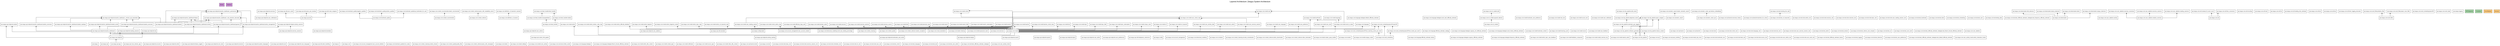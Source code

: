 digraph "packages_zeeguu_api_dot" {
  label="Layered Architecture: Zeeguu System Architecture";
  fontname="Arial";
  fontsize=20;
  labelloc="t";
  rankdir=TB;
  compound=true;
  splines=ortho;
  node [shape=box, style=filled, fontname="Arial", fontsize=12];
  edge [penwidth=1.0, fontname="Arial", fontsize=10];

rankdir=BT
charset="utf-8"
"api.zeeguu" [color="black", label=<api.zeeguu>, shape="box", style="solid"];
"api.zeeguu.api" [color="black", label=<api.zeeguu.api>, shape="box", style="solid"];
"api.zeeguu.api.app" [color="black", label=<api.zeeguu.api.app>, shape="box", style="solid"];
"api.zeeguu.api.cross_domain_app" [color="black", label=<api.zeeguu.api.cross_domain_app>, shape="box", style="solid"];
"api.zeeguu.api.custom_fmd_graphs" [color="black", label=<api.zeeguu.api.custom_fmd_graphs>, shape="box", style="solid"];
"api.zeeguu.api.endpoints" [color="black", label=<api.zeeguu.api.endpoints>, shape="box", style="solid"];
"api.zeeguu.api.endpoints.accounts" [color="black", label=<api.zeeguu.api.endpoints.accounts>, shape="box", style="solid"];
"api.zeeguu.api.endpoints.activity_tracking" [color="black", label=<api.zeeguu.api.endpoints.activity_tracking>, shape="box", style="solid"];
"api.zeeguu.api.endpoints.article" [color="black", label=<api.zeeguu.api.endpoints.article>, shape="box", style="solid"];
"api.zeeguu.api.endpoints.bookmarks_and_words" [color="black", label=<api.zeeguu.api.endpoints.bookmarks_and_words>, shape="box", style="solid"];
"api.zeeguu.api.endpoints.exercise_sessions" [color="black", label=<api.zeeguu.api.endpoints.exercise_sessions>, shape="box", style="solid"];
"api.zeeguu.api.endpoints.exercises" [color="black", label=<api.zeeguu.api.endpoints.exercises>, shape="box", style="solid"];
"api.zeeguu.api.endpoints.feature_toggles" [color="black", label=<api.zeeguu.api.endpoints.feature_toggles>, shape="box", style="solid"];
"api.zeeguu.api.endpoints.helpers" [color="black", label=<api.zeeguu.api.endpoints.helpers>, shape="box", style="solid"];
"api.zeeguu.api.endpoints.helpers.activity_sessions" [color="black", label=<api.zeeguu.api.endpoints.helpers.activity_sessions>, shape="box", style="solid"];
"api.zeeguu.api.endpoints.nlp" [color="black", label=<api.zeeguu.api.endpoints.nlp>, shape="box", style="solid"];
"api.zeeguu.api.endpoints.own_texts" [color="black", label=<api.zeeguu.api.endpoints.own_texts>, shape="box", style="solid"];
"api.zeeguu.api.endpoints.reading_sessions" [color="black", label=<api.zeeguu.api.endpoints.reading_sessions>, shape="box", style="solid"];
"api.zeeguu.api.endpoints.search" [color="black", label=<api.zeeguu.api.endpoints.search>, shape="box", style="solid"];
"api.zeeguu.api.endpoints.sessions" [color="black", label=<api.zeeguu.api.endpoints.sessions>, shape="box", style="solid"];
"api.zeeguu.api.endpoints.speech" [color="black", label=<api.zeeguu.api.endpoints.speech>, shape="box", style="solid"];
"api.zeeguu.api.endpoints.student" [color="black", label=<api.zeeguu.api.endpoints.student>, shape="box", style="solid"];
"api.zeeguu.api.endpoints.system_languages" [color="black", label=<api.zeeguu.api.endpoints.system_languages>, shape="box", style="solid"];
"api.zeeguu.api.endpoints.teacher_dashboard" [color="black", label=<api.zeeguu.api.endpoints.teacher_dashboard>, shape="box", style="solid"];
"api.zeeguu.api.endpoints.teacher_dashboard._common_api_parameters" [color="black", label=<api.zeeguu.api.endpoints.teacher_dashboard._common_api_parameters>, shape="box", style="solid"];
"api.zeeguu.api.endpoints.teacher_dashboard._only_teachers_decorator" [color="black", label=<api.zeeguu.api.endpoints.teacher_dashboard._only_teachers_decorator>, shape="box", style="solid"];
"api.zeeguu.api.endpoints.teacher_dashboard._permissions" [color="black", label=<api.zeeguu.api.endpoints.teacher_dashboard._permissions>, shape="box", style="solid"];
"api.zeeguu.api.endpoints.teacher_dashboard.article_management" [color="black", label=<api.zeeguu.api.endpoints.teacher_dashboard.article_management>, shape="box", style="solid"];
"api.zeeguu.api.endpoints.teacher_dashboard.cohorts" [color="black", label=<api.zeeguu.api.endpoints.teacher_dashboard.cohorts>, shape="box", style="solid"];
"api.zeeguu.api.endpoints.teacher_dashboard.general" [color="black", label=<api.zeeguu.api.endpoints.teacher_dashboard.general>, shape="box", style="solid"];
"api.zeeguu.api.endpoints.teacher_dashboard.helpers" [color="black", label=<api.zeeguu.api.endpoints.teacher_dashboard.helpers>, shape="box", style="solid"];
"api.zeeguu.api.endpoints.teacher_dashboard.student" [color="black", label=<api.zeeguu.api.endpoints.teacher_dashboard.student>, shape="box", style="solid"];
"api.zeeguu.api.endpoints.teacher_dashboard.student_exercises" [color="black", label=<api.zeeguu.api.endpoints.teacher_dashboard.student_exercises>, shape="box", style="solid"];
"api.zeeguu.api.endpoints.teacher_dashboard.student_overviews" [color="black", label=<api.zeeguu.api.endpoints.teacher_dashboard.student_overviews>, shape="box", style="solid"];
"api.zeeguu.api.endpoints.teacher_dashboard.student_readings" [color="black", label=<api.zeeguu.api.endpoints.teacher_dashboard.student_readings>, shape="box", style="solid"];
"api.zeeguu.api.endpoints.teacher_dashboard.student_words" [color="black", label=<api.zeeguu.api.endpoints.teacher_dashboard.student_words>, shape="box", style="solid"];
"api.zeeguu.api.endpoints.topics" [color="black", label=<api.zeeguu.api.endpoints.topics>, shape="box", style="solid"];
"api.zeeguu.api.endpoints.translation" [color="black", label=<api.zeeguu.api.endpoints.translation>, shape="box", style="solid"];
"api.zeeguu.api.endpoints.user" [color="black", label=<api.zeeguu.api.endpoints.user>, shape="box", style="solid"];
"api.zeeguu.api.endpoints.user_article" [color="black", label=<api.zeeguu.api.endpoints.user_article>, shape="box", style="solid"];
"api.zeeguu.api.endpoints.user_articles" [color="black", label=<api.zeeguu.api.endpoints.user_articles>, shape="box", style="solid"];
"api.zeeguu.api.endpoints.user_languages" [color="black", label=<api.zeeguu.api.endpoints.user_languages>, shape="box", style="solid"];
"api.zeeguu.api.endpoints.user_notifications" [color="black", label=<api.zeeguu.api.endpoints.user_notifications>, shape="box", style="solid"];
"api.zeeguu.api.endpoints.user_preferences" [color="black", label=<api.zeeguu.api.endpoints.user_preferences>, shape="box", style="solid"];
"api.zeeguu.api.endpoints.user_statistics" [color="black", label=<api.zeeguu.api.endpoints.user_statistics>, shape="box", style="solid"];
"api.zeeguu.api.utils" [color="black", label=<api.zeeguu.api.utils>, shape="box", style="solid"];
"api.zeeguu.api.utils.abort_handling" [color="black", label=<api.zeeguu.api.utils.abort_handling>, shape="box", style="solid"];
"api.zeeguu.api.utils.feedparser_extensions" [color="black", label=<api.zeeguu.api.utils.feedparser_extensions>, shape="box", style="solid"];
"api.zeeguu.api.utils.json_result" [color="black", label=<api.zeeguu.api.utils.json_result>, shape="box", style="solid"];
"api.zeeguu.api.utils.parse_json_boolean" [color="black", label=<api.zeeguu.api.utils.parse_json_boolean>, shape="box", style="solid"];
"api.zeeguu.api.utils.route_wrappers" [color="black", label=<api.zeeguu.api.utils.route_wrappers>, shape="box", style="solid"];
"api.zeeguu.api.utils.translator" [color="black", label=<api.zeeguu.api.utils.translator>, shape="box", style="solid"];
"api.zeeguu.cl" [color="black", label=<api.zeeguu.cl>, shape="box", style="solid"];
"api.zeeguu.config" [color="black", label=<api.zeeguu.config>, shape="box", style="solid"];
"api.zeeguu.config.loader" [color="black", label=<api.zeeguu.config.loader>, shape="box", style="solid"];
"api.zeeguu.core" [color="black", label=<api.zeeguu.core>, shape="box", style="solid"];
"api.zeeguu.core.account_management" [color="black", label=<api.zeeguu.core.account_management>, shape="box", style="solid"];
"api.zeeguu.core.account_management.user_account_creation" [color="black", label=<api.zeeguu.core.account_management.user_account_creation>, shape="box", style="solid"];
"api.zeeguu.core.account_management.user_account_deletion" [color="black", label=<api.zeeguu.core.account_management.user_account_deletion>, shape="box", style="solid"];
"api.zeeguu.core.behavioral_modeling" [color="black", label=<api.zeeguu.core.behavioral_modeling>, shape="box", style="solid"];
"api.zeeguu.core.behavioral_modeling.scroll_last_reading_percentage" [color="black", label=<api.zeeguu.core.behavioral_modeling.scroll_last_reading_percentage>, shape="box", style="solid"];
"api.zeeguu.core.bookmark_quality" [color="black", label=<api.zeeguu.core.bookmark_quality>, shape="box", style="solid"];
"api.zeeguu.core.bookmark_quality.fit_for_study" [color="black", label=<api.zeeguu.core.bookmark_quality.fit_for_study>, shape="box", style="solid"];
"api.zeeguu.core.bookmark_quality.negative_qualities" [color="black", label=<api.zeeguu.core.bookmark_quality.negative_qualities>, shape="box", style="solid"];
"api.zeeguu.core.bookmark_quality.positive_qualities" [color="black", label=<api.zeeguu.core.bookmark_quality.positive_qualities>, shape="box", style="solid"];
"api.zeeguu.core.bookmark_quality.top_bookmarks_for_user" [color="black", label=<api.zeeguu.core.bookmark_quality.top_bookmarks_for_user>, shape="box", style="solid"];
"api.zeeguu.core.constants" [color="black", label=<api.zeeguu.core.constants>, shape="box", style="solid"];
"api.zeeguu.core.content_cleaning" [color="black", label=<api.zeeguu.core.content_cleaning>, shape="box", style="solid"];
"api.zeeguu.core.content_cleaning.content_cleaner" [color="black", label=<api.zeeguu.core.content_cleaning.content_cleaner>, shape="box", style="solid"];
"api.zeeguu.core.content_cleaning.unicode_normalization" [color="black", label=<api.zeeguu.core.content_cleaning.unicode_normalization>, shape="box", style="solid"];
"api.zeeguu.core.content_quality" [color="black", label=<api.zeeguu.core.content_quality>, shape="box", style="solid"];
"api.zeeguu.core.content_quality.quality_filter" [color="black", label=<api.zeeguu.core.content_quality.quality_filter>, shape="box", style="solid"];
"api.zeeguu.core.content_recommender" [color="black", label=<api.zeeguu.core.content_recommender>, shape="box", style="solid"];
"api.zeeguu.core.content_recommender.elastic_recommender" [color="black", label=<api.zeeguu.core.content_recommender.elastic_recommender>, shape="box", style="solid"];
"api.zeeguu.core.content_retriever" [color="black", label=<api.zeeguu.core.content_retriever>, shape="box", style="solid"];
"api.zeeguu.core.content_retriever.article_downloader" [color="black", label=<api.zeeguu.core.content_retriever.article_downloader>, shape="box", style="solid"];
"api.zeeguu.core.content_retriever.crawler_exceptions" [color="black", label=<api.zeeguu.core.content_retriever.crawler_exceptions>, shape="box", style="solid"];
"api.zeeguu.core.content_retriever.parse_with_newspaper" [color="black", label=<api.zeeguu.core.content_retriever.parse_with_newspaper>, shape="box", style="solid"];
"api.zeeguu.core.content_retriever.parse_with_readability_server" [color="black", label=<api.zeeguu.core.content_retriever.parse_with_readability_server>, shape="box", style="solid"];
"api.zeeguu.core.content_retriever.video_dowloader" [color="black", label=<api.zeeguu.core.content_retriever.video_dowloader>, shape="box", style="solid"];
"api.zeeguu.core.crowd_translations" [color="black", label=<api.zeeguu.core.crowd_translations>, shape="box", style="solid"];
"api.zeeguu.core.definition_of_learned" [color="black", label=<api.zeeguu.core.definition_of_learned>, shape="box", style="solid"];
"api.zeeguu.core.definition_of_learned.is_learned" [color="black", label=<api.zeeguu.core.definition_of_learned.is_learned>, shape="box", style="solid"];
"api.zeeguu.core.elastic" [color="black", label=<api.zeeguu.core.elastic>, shape="box", style="solid"];
"api.zeeguu.core.elastic.elastic_query_builder" [color="black", label=<api.zeeguu.core.elastic.elastic_query_builder>, shape="box", style="solid"];
"api.zeeguu.core.elastic.indexing" [color="black", label=<api.zeeguu.core.elastic.indexing>, shape="box", style="solid"];
"api.zeeguu.core.elastic.settings" [color="black", label=<api.zeeguu.core.elastic.settings>, shape="box", style="solid"];
"api.zeeguu.core.emailer" [color="black", label=<api.zeeguu.core.emailer>, shape="box", style="solid"];
"api.zeeguu.core.emailer.password_reset" [color="black", label=<api.zeeguu.core.emailer.password_reset>, shape="box", style="solid"];
"api.zeeguu.core.emailer.user_activity" [color="black", label=<api.zeeguu.core.emailer.user_activity>, shape="box", style="solid"];
"api.zeeguu.core.emailer.zeeguu_mailer" [color="black", label=<api.zeeguu.core.emailer.zeeguu_mailer>, shape="box", style="solid"];
"api.zeeguu.core.exercises" [color="black", label=<api.zeeguu.core.exercises>, shape="box", style="solid"];
"api.zeeguu.core.exercises.similar_words" [color="black", label=<api.zeeguu.core.exercises.similar_words>, shape="box", style="solid"];
"api.zeeguu.core.feed_handler" [color="black", label=<api.zeeguu.core.feed_handler>, shape="box", style="solid"];
"api.zeeguu.core.feed_handler.feed_handler" [color="black", label=<api.zeeguu.core.feed_handler.feed_handler>, shape="box", style="solid"];
"api.zeeguu.core.feed_handler.newspaperfeed" [color="black", label=<api.zeeguu.core.feed_handler.newspaperfeed>, shape="box", style="solid"];
"api.zeeguu.core.feed_handler.rssfeed" [color="black", label=<api.zeeguu.core.feed_handler.rssfeed>, shape="box", style="solid"];
"api.zeeguu.core.language" [color="black", label=<api.zeeguu.core.language>, shape="box", style="solid"];
"api.zeeguu.core.language.difficulty_estimator_factory" [color="black", label=<api.zeeguu.core.language.difficulty_estimator_factory>, shape="box", style="solid"];
"api.zeeguu.core.language.difficulty_estimator_strategy" [color="black", label=<api.zeeguu.core.language.difficulty_estimator_strategy>, shape="box", style="solid"];
"api.zeeguu.core.language.strategies" [color="black", label=<api.zeeguu.core.language.strategies>, shape="box", style="solid"];
"api.zeeguu.core.language.strategies.cognacy_difficulty_estimator" [color="black", label=<api.zeeguu.core.language.strategies.cognacy_difficulty_estimator>, shape="box", style="solid"];
"api.zeeguu.core.language.strategies.cognacy_wh_difficulty_estimator" [color="black", label=<api.zeeguu.core.language.strategies.cognacy_wh_difficulty_estimator>, shape="box", style="solid"];
"api.zeeguu.core.language.strategies.default_difficulty_estimator" [color="black", label=<api.zeeguu.core.language.strategies.default_difficulty_estimator>, shape="box", style="solid"];
"api.zeeguu.core.language.strategies.flesch_kincaid_difficulty_estimator" [color="black", label=<api.zeeguu.core.language.strategies.flesch_kincaid_difficulty_estimator>, shape="box", style="solid"];
"api.zeeguu.core.language.strategies.frequency_difficulty_estimator" [color="black", label=<api.zeeguu.core.language.strategies.frequency_difficulty_estimator>, shape="box", style="solid"];
"api.zeeguu.core.language.strategies.word_history_difficulty_estimator" [color="black", label=<api.zeeguu.core.language.strategies.word_history_difficulty_estimator>, shape="box", style="solid"];
"api.zeeguu.core.language.strategies.word_rank_difficulty_estimator" [color="black", label=<api.zeeguu.core.language.strategies.word_rank_difficulty_estimator>, shape="box", style="solid"];
"api.zeeguu.core.ml_models" [color="black", label=<api.zeeguu.core.ml_models>, shape="box", style="solid"];
"api.zeeguu.core.ml_models.paywall_detector" [color="black", label=<api.zeeguu.core.ml_models.paywall_detector>, shape="box", style="solid"];
"api.zeeguu.core.ml_models.utils" [color="black", label=<api.zeeguu.core.ml_models.utils>, shape="box", style="solid"];
"api.zeeguu.core.model" [color="black", label=<api.zeeguu.core.model>, shape="box", style="solid"];
"api.zeeguu.core.model.article" [color="black", label=<api.zeeguu.core.model.article>, shape="box", style="solid"];
"api.zeeguu.core.model.article_broken_code_map" [color="black", label=<api.zeeguu.core.model.article_broken_code_map>, shape="box", style="solid"];
"api.zeeguu.core.model.article_difficulty_feedback" [color="black", label=<api.zeeguu.core.model.article_difficulty_feedback>, shape="box", style="solid"];
"api.zeeguu.core.model.article_fragment" [color="black", label=<api.zeeguu.core.model.article_fragment>, shape="box", style="solid"];
"api.zeeguu.core.model.article_fragment_context" [color="black", label=<api.zeeguu.core.model.article_fragment_context>, shape="box", style="solid"];
"api.zeeguu.core.model.article_title_context" [color="black", label=<api.zeeguu.core.model.article_title_context>, shape="box", style="solid"];
"api.zeeguu.core.model.article_topic_map" [color="black", label=<api.zeeguu.core.model.article_topic_map>, shape="box", style="solid"];
"api.zeeguu.core.model.article_topic_user_feedback" [color="black", label=<api.zeeguu.core.model.article_topic_user_feedback>, shape="box", style="solid"];
"api.zeeguu.core.model.article_url_keyword_map" [color="black", label=<api.zeeguu.core.model.article_url_keyword_map>, shape="box", style="solid"];
"api.zeeguu.core.model.bookmark" [color="black", label=<api.zeeguu.core.model.bookmark>, shape="box", style="solid"];
"api.zeeguu.core.model.bookmark_context" [color="black", label=<api.zeeguu.core.model.bookmark_context>, shape="box", style="solid"];
"api.zeeguu.core.model.bookmark_user_preference" [color="black", label=<api.zeeguu.core.model.bookmark_user_preference>, shape="box", style="solid"];
"api.zeeguu.core.model.cohort" [color="black", label=<api.zeeguu.core.model.cohort>, shape="box", style="solid"];
"api.zeeguu.core.model.cohort_article_map" [color="black", label=<api.zeeguu.core.model.cohort_article_map>, shape="box", style="solid"];
"api.zeeguu.core.model.context_type" [color="black", label=<api.zeeguu.core.model.context_type>, shape="box", style="solid"];
"api.zeeguu.core.model.difficulty_lingo_rank" [color="black", label=<api.zeeguu.core.model.difficulty_lingo_rank>, shape="box", style="solid"];
"api.zeeguu.core.model.domain_name" [color="black", label=<api.zeeguu.core.model.domain_name>, shape="box", style="solid"];
"api.zeeguu.core.model.exercise" [color="black", label=<api.zeeguu.core.model.exercise>, shape="box", style="solid"];
"api.zeeguu.core.model.exercise_outcome" [color="black", label=<api.zeeguu.core.model.exercise_outcome>, shape="box", style="solid"];
"api.zeeguu.core.model.exercise_source" [color="black", label=<api.zeeguu.core.model.exercise_source>, shape="box", style="solid"];
"api.zeeguu.core.model.feed" [color="black", label=<api.zeeguu.core.model.feed>, shape="box", style="solid"];
"api.zeeguu.core.model.feedback_component" [color="black", label=<api.zeeguu.core.model.feedback_component>, shape="box", style="solid"];
"api.zeeguu.core.model.language" [color="black", label=<api.zeeguu.core.model.language>, shape="box", style="solid"];
"api.zeeguu.core.model.learning_cycle" [color="black", label=<api.zeeguu.core.model.learning_cycle>, shape="box", style="solid"];
"api.zeeguu.core.model.new_text" [color="black", label=<api.zeeguu.core.model.new_text>, shape="box", style="solid"];
"api.zeeguu.core.model.notification" [color="black", label=<api.zeeguu.core.model.notification>, shape="box", style="solid"];
"api.zeeguu.core.model.personal_copy" [color="black", label=<api.zeeguu.core.model.personal_copy>, shape="box", style="solid"];
"api.zeeguu.core.model.search" [color="black", label=<api.zeeguu.core.model.search>, shape="box", style="solid"];
"api.zeeguu.core.model.search_filter" [color="black", label=<api.zeeguu.core.model.search_filter>, shape="box", style="solid"];
"api.zeeguu.core.model.search_subscription" [color="black", label=<api.zeeguu.core.model.search_subscription>, shape="box", style="solid"];
"api.zeeguu.core.model.session" [color="black", label=<api.zeeguu.core.model.session>, shape="box", style="solid"];
"api.zeeguu.core.model.sorted_exercise_log" [color="black", label=<api.zeeguu.core.model.sorted_exercise_log>, shape="box", style="solid"];
"api.zeeguu.core.model.source" [color="black", label=<api.zeeguu.core.model.source>, shape="box", style="solid"];
"api.zeeguu.core.model.source_text" [color="black", label=<api.zeeguu.core.model.source_text>, shape="box", style="solid"];
"api.zeeguu.core.model.source_type" [color="black", label=<api.zeeguu.core.model.source_type>, shape="box", style="solid"];
"api.zeeguu.core.model.starred_article" [color="black", label=<api.zeeguu.core.model.starred_article>, shape="box", style="solid"];
"api.zeeguu.core.model.teacher" [color="black", label=<api.zeeguu.core.model.teacher>, shape="box", style="solid"];
"api.zeeguu.core.model.teacher_cohort_map" [color="black", label=<api.zeeguu.core.model.teacher_cohort_map>, shape="box", style="solid"];
"api.zeeguu.core.model.text" [color="black", label=<api.zeeguu.core.model.text>, shape="box", style="solid"];
"api.zeeguu.core.model.topic" [color="black", label=<api.zeeguu.core.model.topic>, shape="box", style="solid"];
"api.zeeguu.core.model.topic_filter" [color="black", label=<api.zeeguu.core.model.topic_filter>, shape="box", style="solid"];
"api.zeeguu.core.model.topic_subscription" [color="black", label=<api.zeeguu.core.model.topic_subscription>, shape="box", style="solid"];
"api.zeeguu.core.model.unique_code" [color="black", label=<api.zeeguu.core.model.unique_code>, shape="box", style="solid"];
"api.zeeguu.core.model.url" [color="black", label=<api.zeeguu.core.model.url>, shape="box", style="solid"];
"api.zeeguu.core.model.url_keyword" [color="black", label=<api.zeeguu.core.model.url_keyword>, shape="box", style="solid"];
"api.zeeguu.core.model.user" [color="black", label=<api.zeeguu.core.model.user>, shape="box", style="solid"];
"api.zeeguu.core.model.user_activitiy_data" [color="black", label=<api.zeeguu.core.model.user_activitiy_data>, shape="box", style="solid"];
"api.zeeguu.core.model.user_article" [color="black", label=<api.zeeguu.core.model.user_article>, shape="box", style="solid"];
"api.zeeguu.core.model.user_cohort_map" [color="black", label=<api.zeeguu.core.model.user_cohort_map>, shape="box", style="solid"];
"api.zeeguu.core.model.user_exercise_session" [color="black", label=<api.zeeguu.core.model.user_exercise_session>, shape="box", style="solid"];
"api.zeeguu.core.model.user_feedback" [color="black", label=<api.zeeguu.core.model.user_feedback>, shape="box", style="solid"];
"api.zeeguu.core.model.user_language" [color="black", label=<api.zeeguu.core.model.user_language>, shape="box", style="solid"];
"api.zeeguu.core.model.user_notification" [color="black", label=<api.zeeguu.core.model.user_notification>, shape="box", style="solid"];
"api.zeeguu.core.model.user_preference" [color="black", label=<api.zeeguu.core.model.user_preference>, shape="box", style="solid"];
"api.zeeguu.core.model.user_reading_session" [color="black", label=<api.zeeguu.core.model.user_reading_session>, shape="box", style="solid"];
"api.zeeguu.core.model.user_word" [color="black", label=<api.zeeguu.core.model.user_word>, shape="box", style="solid"];
"api.zeeguu.core.model.video_title_context" [color="black", label=<api.zeeguu.core.model.video_title_context>, shape="box", style="solid"];
"api.zeeguu.core.model.word_to_study" [color="black", label=<api.zeeguu.core.model.word_to_study>, shape="box", style="solid"];
"api.zeeguu.core.nlp_pipeline" [color="black", label=<api.zeeguu.core.nlp_pipeline>, shape="box", style="solid"];
"api.zeeguu.core.nlp_pipeline.alignment_errant" [color="black", label=<api.zeeguu.core.nlp_pipeline.alignment_errant>, shape="box", style="solid"];
"api.zeeguu.core.nlp_pipeline.automatic_gec_tagging" [color="black", label=<api.zeeguu.core.nlp_pipeline.automatic_gec_tagging>, shape="box", style="solid"];
"api.zeeguu.core.nlp_pipeline.confusion_generator" [color="black", label=<api.zeeguu.core.nlp_pipeline.confusion_generator>, shape="box", style="solid"];
"api.zeeguu.core.nlp_pipeline.edit_errant" [color="black", label=<api.zeeguu.core.nlp_pipeline.edit_errant>, shape="box", style="solid"];
"api.zeeguu.core.nlp_pipeline.reduce_context" [color="black", label=<api.zeeguu.core.nlp_pipeline.reduce_context>, shape="box", style="solid"];
"api.zeeguu.core.nlp_pipeline.spacy_wrapper" [color="black", label=<api.zeeguu.core.nlp_pipeline.spacy_wrapper>, shape="box", style="solid"];
"api.zeeguu.core.semantic_search" [color="black", label=<api.zeeguu.core.semantic_search>, shape="box", style="solid"];
"api.zeeguu.core.semantic_search.elastic_semantic_search" [color="black", label=<api.zeeguu.core.semantic_search.elastic_semantic_search>, shape="box", style="solid"];
"api.zeeguu.core.semantic_vector_api" [color="black", label=<api.zeeguu.core.semantic_vector_api>, shape="box", style="solid"];
"api.zeeguu.core.semantic_vector_api.retrieve_embeddings" [color="black", label=<api.zeeguu.core.semantic_vector_api.retrieve_embeddings>, shape="box", style="solid"];
"api.zeeguu.core.sql" [color="black", label=<api.zeeguu.core.sql>, shape="box", style="solid"];
"api.zeeguu.core.sql.learner" [color="black", label=<api.zeeguu.core.sql.learner>, shape="box", style="solid"];
"api.zeeguu.core.sql.learner.exercises_history" [color="black", label=<api.zeeguu.core.sql.learner.exercises_history>, shape="box", style="solid"];
"api.zeeguu.core.sql.learner.words" [color="black", label=<api.zeeguu.core.sql.learner.words>, shape="box", style="solid"];
"api.zeeguu.core.sql.query_building" [color="black", label=<api.zeeguu.core.sql.query_building>, shape="box", style="solid"];
"api.zeeguu.core.sql.teacher" [color="black", label=<api.zeeguu.core.sql.teacher>, shape="box", style="solid"];
"api.zeeguu.core.sql.teacher.teachers_for_cohort" [color="black", label=<api.zeeguu.core.sql.teacher.teachers_for_cohort>, shape="box", style="solid"];
"api.zeeguu.core.test" [color="black", label=<api.zeeguu.core.test>, shape="box", style="solid"];
"api.zeeguu.core.test.mocking_the_web" [color="black", label=<api.zeeguu.core.test.mocking_the_web>, shape="box", style="solid"];
"api.zeeguu.core.test.model_test_mixin" [color="black", label=<api.zeeguu.core.test.model_test_mixin>, shape="box", style="solid"];
"api.zeeguu.core.test.rules" [color="black", label=<api.zeeguu.core.test.rules>, shape="box", style="solid"];
"api.zeeguu.core.test.rules.article_rule" [color="black", label=<api.zeeguu.core.test.rules.article_rule>, shape="box", style="solid"];
"api.zeeguu.core.test.rules.base_rule" [color="black", label=<api.zeeguu.core.test.rules.base_rule>, shape="box", style="solid"];
"api.zeeguu.core.test.rules.bookmark_rule" [color="black", label=<api.zeeguu.core.test.rules.bookmark_rule>, shape="box", style="solid"];
"api.zeeguu.core.test.rules.cohort_rule" [color="black", label=<api.zeeguu.core.test.rules.cohort_rule>, shape="box", style="solid"];
"api.zeeguu.core.test.rules.exercise_rule" [color="black", label=<api.zeeguu.core.test.rules.exercise_rule>, shape="box", style="solid"];
"api.zeeguu.core.test.rules.exercise_session_rule" [color="black", label=<api.zeeguu.core.test.rules.exercise_session_rule>, shape="box", style="solid"];
"api.zeeguu.core.test.rules.feed_rule" [color="black", label=<api.zeeguu.core.test.rules.feed_rule>, shape="box", style="solid"];
"api.zeeguu.core.test.rules.language_rule" [color="black", label=<api.zeeguu.core.test.rules.language_rule>, shape="box", style="solid"];
"api.zeeguu.core.test.rules.outcome_rule" [color="black", label=<api.zeeguu.core.test.rules.outcome_rule>, shape="box", style="solid"];
"api.zeeguu.core.test.rules.scheduler_rule" [color="black", label=<api.zeeguu.core.test.rules.scheduler_rule>, shape="box", style="solid"];
"api.zeeguu.core.test.rules.source_rule" [color="black", label=<api.zeeguu.core.test.rules.source_rule>, shape="box", style="solid"];
"api.zeeguu.core.test.rules.text_rule" [color="black", label=<api.zeeguu.core.test.rules.text_rule>, shape="box", style="solid"];
"api.zeeguu.core.test.rules.topic_rule" [color="black", label=<api.zeeguu.core.test.rules.topic_rule>, shape="box", style="solid"];
"api.zeeguu.core.test.rules.url_rule" [color="black", label=<api.zeeguu.core.test.rules.url_rule>, shape="box", style="solid"];
"api.zeeguu.core.test.rules.user_article_rule" [color="black", label=<api.zeeguu.core.test.rules.user_article_rule>, shape="box", style="solid"];
"api.zeeguu.core.test.rules.user_exercise_session_rule" [color="black", label=<api.zeeguu.core.test.rules.user_exercise_session_rule>, shape="box", style="solid"];
"api.zeeguu.core.test.rules.user_reading_session_rule" [color="black", label=<api.zeeguu.core.test.rules.user_reading_session_rule>, shape="box", style="solid"];
"api.zeeguu.core.test.rules.user_rule" [color="black", label=<api.zeeguu.core.test.rules.user_rule>, shape="box", style="solid"];
"api.zeeguu.core.test.rules.user_word_rule" [color="black", label=<api.zeeguu.core.test.rules.user_word_rule>, shape="box", style="solid"];
"api.zeeguu.core.test.test_article" [color="black", label=<api.zeeguu.core.test.test_article>, shape="box", style="solid"];
"api.zeeguu.core.test.test_bookmark" [color="black", label=<api.zeeguu.core.test.test_bookmark>, shape="box", style="solid"];
"api.zeeguu.core.test.test_cohort" [color="black", label=<api.zeeguu.core.test.test_cohort>, shape="box", style="solid"];
"api.zeeguu.core.test.test_difficulty_estimator_factory" [color="black", label=<api.zeeguu.core.test.test_difficulty_estimator_factory>, shape="box", style="solid"];
"api.zeeguu.core.test.test_domain" [color="black", label=<api.zeeguu.core.test.test_domain>, shape="box", style="solid"];
"api.zeeguu.core.test.test_feed" [color="black", label=<api.zeeguu.core.test.test_feed>, shape="box", style="solid"];
"api.zeeguu.core.test.test_language" [color="black", label=<api.zeeguu.core.test.test_language>, shape="box", style="solid"];
"api.zeeguu.core.test.test_logging" [color="black", label=<api.zeeguu.core.test.test_logging>, shape="box", style="solid"];
"api.zeeguu.core.test.test_retrieve_and_compute" [color="black", label=<api.zeeguu.core.test.test_retrieve_and_compute>, shape="box", style="solid"];
"api.zeeguu.core.test.test_scheduling" [color="black", label=<api.zeeguu.core.test.test_scheduling>, shape="box", style="solid"];
"api.zeeguu.core.test.test_text" [color="black", label=<api.zeeguu.core.test.test_text>, shape="box", style="solid"];
"api.zeeguu.core.test.test_tokenizer" [color="black", label=<api.zeeguu.core.test.test_tokenizer>, shape="box", style="solid"];
"api.zeeguu.core.test.test_url" [color="black", label=<api.zeeguu.core.test.test_url>, shape="box", style="solid"];
"api.zeeguu.core.test.test_url_keywords" [color="black", label=<api.zeeguu.core.test.test_url_keywords>, shape="box", style="solid"];
"api.zeeguu.core.test.test_user" [color="black", label=<api.zeeguu.core.test.test_user>, shape="box", style="solid"];
"api.zeeguu.core.test.test_user_article" [color="black", label=<api.zeeguu.core.test.test_user_article>, shape="box", style="solid"];
"api.zeeguu.core.test.test_user_preferences" [color="black", label=<api.zeeguu.core.test.test_user_preferences>, shape="box", style="solid"];
"api.zeeguu.core.test.test_user_word" [color="black", label=<api.zeeguu.core.test.test_user_word>, shape="box", style="solid"];
"api.zeeguu.core.test.testing_data" [color="black", label=<api.zeeguu.core.test.testing_data>, shape="box", style="solid"];
"api.zeeguu.core.test.tests_difficulty_estimator_strategies" [color="black", label=<api.zeeguu.core.test.tests_difficulty_estimator_strategies>, shape="box", style="solid"];
"api.zeeguu.core.test.tests_difficulty_estimator_strategies.test_default_difficulty_estimator" [color="black", label=<api.zeeguu.core.test.tests_difficulty_estimator_strategies.test_default_difficulty_estimator>, shape="box", style="solid"];
"api.zeeguu.core.test.tests_difficulty_estimator_strategies.test_flesch_kincaid_difficulty_estimator" [color="black", label=<api.zeeguu.core.test.tests_difficulty_estimator_strategies.test_flesch_kincaid_difficulty_estimator>, shape="box", style="solid"];
"api.zeeguu.core.test.tests_difficulty_estimator_strategies.test_frequency_difficulty_estimator" [color="black", label=<api.zeeguu.core.test.tests_difficulty_estimator_strategies.test_frequency_difficulty_estimator>, shape="box", style="solid"];
"api.zeeguu.core.tokenization" [color="black", label=<api.zeeguu.core.tokenization>, shape="box", style="solid"];
"api.zeeguu.core.tokenization.nltk_tokenizer" [color="black", label=<api.zeeguu.core.tokenization.nltk_tokenizer>, shape="box", style="solid"];
"api.zeeguu.core.tokenization.stanza_tokenizer" [color="black", label=<api.zeeguu.core.tokenization.stanza_tokenizer>, shape="box", style="solid"];
"api.zeeguu.core.tokenization.token" [color="black", label=<api.zeeguu.core.tokenization.token>, shape="box", style="solid"];
"api.zeeguu.core.tokenization.zeeguu_tokenizer" [color="black", label=<api.zeeguu.core.tokenization.zeeguu_tokenizer>, shape="box", style="solid"];
"api.zeeguu.core.user_activity_hooks" [color="black", label=<api.zeeguu.core.user_activity_hooks>, shape="box", style="solid"];
"api.zeeguu.core.user_activity_hooks.article_interaction_hooks" [color="black", label=<api.zeeguu.core.user_activity_hooks.article_interaction_hooks>, shape="box", style="solid"];
"api.zeeguu.core.user_statistics" [color="black", label=<api.zeeguu.core.user_statistics>, shape="box", style="solid"];
"api.zeeguu.core.user_statistics.activity" [color="black", label=<api.zeeguu.core.user_statistics.activity>, shape="box", style="solid"];
"api.zeeguu.core.user_statistics.exercise_corectness" [color="black", label=<api.zeeguu.core.user_statistics.exercise_corectness>, shape="box", style="solid"];
"api.zeeguu.core.user_statistics.exercise_sessions" [color="black", label=<api.zeeguu.core.user_statistics.exercise_sessions>, shape="box", style="solid"];
"api.zeeguu.core.user_statistics.reading_sessions" [color="black", label=<api.zeeguu.core.user_statistics.reading_sessions>, shape="box", style="solid"];
"api.zeeguu.core.user_statistics.student_overview" [color="black", label=<api.zeeguu.core.user_statistics.student_overview>, shape="box", style="solid"];
"api.zeeguu.core.util" [color="black", label=<api.zeeguu.core.util>, shape="box", style="solid"];
"api.zeeguu.core.util.compute_fk_word_count" [color="black", label=<api.zeeguu.core.util.compute_fk_word_count>, shape="box", style="solid"];
"api.zeeguu.core.util.encoding" [color="black", label=<api.zeeguu.core.util.encoding>, shape="box", style="solid"];
"api.zeeguu.core.util.hash" [color="black", label=<api.zeeguu.core.util.hash>, shape="box", style="solid"];
"api.zeeguu.core.util.list" [color="black", label=<api.zeeguu.core.util.list>, shape="box", style="solid"];
"api.zeeguu.core.util.reading_time_estimator" [color="black", label=<api.zeeguu.core.util.reading_time_estimator>, shape="box", style="solid"];
"api.zeeguu.core.util.text" [color="black", label=<api.zeeguu.core.util.text>, shape="box", style="solid"];
"api.zeeguu.core.util.time" [color="black", label=<api.zeeguu.core.util.time>, shape="box", style="solid"];
"api.zeeguu.core.util.time_conversion" [color="black", label=<api.zeeguu.core.util.time_conversion>, shape="box", style="solid"];
"api.zeeguu.core.util.timer_logging_decorator" [color="black", label=<api.zeeguu.core.util.timer_logging_decorator>, shape="box", style="solid"];
"api.zeeguu.core.word_filter" [color="black", label=<api.zeeguu.core.word_filter>, shape="box", style="solid"];
"api.zeeguu.core.word_filter.profanity_filter" [color="black", label=<api.zeeguu.core.word_filter.profanity_filter>, shape="box", style="solid"];
"api.zeeguu.core.word_filter.proper_noun_filter" [color="black", label=<api.zeeguu.core.word_filter.proper_noun_filter>, shape="box", style="solid"];
"api.zeeguu.core.word_scheduling" [color="black", label=<api.zeeguu.core.word_scheduling>, shape="box", style="solid"];
"api.zeeguu.core.word_scheduling.basicSR" [color="black", label=<api.zeeguu.core.word_scheduling.basicSR>, shape="box", style="solid"];
"api.zeeguu.core.word_scheduling.basicSR.basicSR" [color="black", label=<api.zeeguu.core.word_scheduling.basicSR.basicSR>, shape="box", style="solid"];
"api.zeeguu.core.word_scheduling.basicSR.four_levels_per_word" [color="black", label=<api.zeeguu.core.word_scheduling.basicSR.four_levels_per_word>, shape="box", style="solid"];
"api.zeeguu.core.word_scheduling.basicSR.two_learning_cycles_per_word" [color="black", label=<api.zeeguu.core.word_scheduling.basicSR.two_learning_cycles_per_word>, shape="box", style="solid"];
"api.zeeguu.core.word_stats" [color="black", label=<api.zeeguu.core.word_stats>, shape="box", style="solid"];
"api.zeeguu.logging" [color="black", label=<api.zeeguu.logging>, shape="box", style="solid"];
"api.zeeguu.api.app" -> "api.zeeguu.api.endpoints" [arrowhead="open", arrowtail="none"];
"api.zeeguu.api.endpoints" -> "api.zeeguu.api.endpoints.nlp" [arrowhead="open", arrowtail="none"];
"api.zeeguu.api.endpoints" -> "api.zeeguu.api.endpoints.reading_sessions" [arrowhead="open", arrowtail="none"];
"api.zeeguu.api.endpoints" -> "api.zeeguu.api.endpoints.student" [arrowhead="open", arrowtail="none"];
"api.zeeguu.api.endpoints" -> "api.zeeguu.api.endpoints.teacher_dashboard" [arrowhead="open", arrowtail="none"];
"api.zeeguu.api.endpoints.exercise_sessions" -> "api.zeeguu.api.endpoints.helpers.activity_sessions" [arrowhead="open", arrowtail="none"];
"api.zeeguu.api.endpoints.reading_sessions" -> "api.zeeguu.api.endpoints.helpers.activity_sessions" [arrowhead="open", arrowtail="none"];
"api.zeeguu.api.endpoints.teacher_dashboard" -> "api.zeeguu.api.endpoints.student" [arrowhead="open", arrowtail="none"];
"api.zeeguu.api.endpoints.teacher_dashboard" -> "api.zeeguu.api.endpoints.teacher_dashboard.article_management" [arrowhead="open", arrowtail="none"];
"api.zeeguu.api.endpoints.teacher_dashboard" -> "api.zeeguu.api.endpoints.teacher_dashboard.cohorts" [arrowhead="open", arrowtail="none"];
"api.zeeguu.api.endpoints.teacher_dashboard" -> "api.zeeguu.api.endpoints.teacher_dashboard.general" [arrowhead="open", arrowtail="none"];
"api.zeeguu.api.endpoints.teacher_dashboard" -> "api.zeeguu.api.endpoints.teacher_dashboard.student_exercises" [arrowhead="open", arrowtail="none"];
"api.zeeguu.api.endpoints.teacher_dashboard" -> "api.zeeguu.api.endpoints.teacher_dashboard.student_overviews" [arrowhead="open", arrowtail="none"];
"api.zeeguu.api.endpoints.teacher_dashboard" -> "api.zeeguu.api.endpoints.teacher_dashboard.student_readings" [arrowhead="open", arrowtail="none"];
"api.zeeguu.api.endpoints.teacher_dashboard" -> "api.zeeguu.api.endpoints.teacher_dashboard.student_words" [arrowhead="open", arrowtail="none"];
"api.zeeguu.api.endpoints.teacher_dashboard._only_teachers_decorator" -> "api.zeeguu.api.endpoints.teacher_dashboard._permissions" [arrowhead="open", arrowtail="none"];
"api.zeeguu.api.endpoints.teacher_dashboard.article_management" -> "api.zeeguu.api.endpoints.teacher_dashboard._only_teachers_decorator" [arrowhead="open", arrowtail="none"];
"api.zeeguu.api.endpoints.teacher_dashboard.article_management" -> "api.zeeguu.api.endpoints.teacher_dashboard._permissions" [arrowhead="open", arrowtail="none"];
"api.zeeguu.api.endpoints.teacher_dashboard.cohorts" -> "api.zeeguu.api.endpoints.teacher_dashboard._common_api_parameters" [arrowhead="open", arrowtail="none"];
"api.zeeguu.api.endpoints.teacher_dashboard.cohorts" -> "api.zeeguu.api.endpoints.teacher_dashboard._only_teachers_decorator" [arrowhead="open", arrowtail="none"];
"api.zeeguu.api.endpoints.teacher_dashboard.cohorts" -> "api.zeeguu.api.endpoints.teacher_dashboard._permissions" [arrowhead="open", arrowtail="none"];
"api.zeeguu.api.endpoints.teacher_dashboard.cohorts" -> "api.zeeguu.api.endpoints.teacher_dashboard.helpers" [arrowhead="open", arrowtail="none"];
"api.zeeguu.api.endpoints.teacher_dashboard.general" -> "api.zeeguu.api.endpoints.teacher_dashboard._only_teachers_decorator" [arrowhead="open", arrowtail="none"];
"api.zeeguu.api.endpoints.teacher_dashboard.general" -> "api.zeeguu.api.endpoints.teacher_dashboard._permissions" [arrowhead="open", arrowtail="none"];
"api.zeeguu.api.endpoints.teacher_dashboard.general" -> "api.zeeguu.api.endpoints.teacher_dashboard.helpers" [arrowhead="open", arrowtail="none"];
"api.zeeguu.api.endpoints.teacher_dashboard.student" -> "api.zeeguu.api.endpoints.teacher_dashboard._common_api_parameters" [arrowhead="open", arrowtail="none"];
"api.zeeguu.api.endpoints.teacher_dashboard.student" -> "api.zeeguu.api.endpoints.teacher_dashboard._only_teachers_decorator" [arrowhead="open", arrowtail="none"];
"api.zeeguu.api.endpoints.teacher_dashboard.student" -> "api.zeeguu.api.endpoints.teacher_dashboard._permissions" [arrowhead="open", arrowtail="none"];
"api.zeeguu.api.endpoints.teacher_dashboard.student" -> "api.zeeguu.api.endpoints.teacher_dashboard.helpers" [arrowhead="open", arrowtail="none"];
"api.zeeguu.api.endpoints.teacher_dashboard.student_exercises" -> "api.zeeguu.api.endpoints.teacher_dashboard._common_api_parameters" [arrowhead="open", arrowtail="none"];
"api.zeeguu.api.endpoints.teacher_dashboard.student_overviews" -> "api.zeeguu.api.endpoints.teacher_dashboard._common_api_parameters" [arrowhead="open", arrowtail="none"];
"api.zeeguu.api.endpoints.teacher_dashboard.student_readings" -> "api.zeeguu.api.endpoints.teacher_dashboard._common_api_parameters" [arrowhead="open", arrowtail="none"];
"api.zeeguu.api.endpoints.teacher_dashboard.student_words" -> "api.zeeguu.api.endpoints.teacher_dashboard._common_api_parameters" [arrowhead="open", arrowtail="none"];
"api.zeeguu.api.endpoints.user_notifications" -> "api.zeeguu.api.endpoints.exercises" [arrowhead="open", arrowtail="none"];
"api.zeeguu.api.utils" -> "api.zeeguu.api.utils.json_result" [arrowhead="open", arrowtail="none"];
"api.zeeguu.api.utils" -> "api.zeeguu.api.utils.parse_json_boolean" [arrowhead="open", arrowtail="none"];
"api.zeeguu.api.utils" -> "api.zeeguu.api.utils.route_wrappers" [arrowhead="open", arrowtail="none"];
"api.zeeguu.core.bookmark_quality" -> "api.zeeguu.core.bookmark_quality.negative_qualities" [arrowhead="open", arrowtail="none"];
"api.zeeguu.core.bookmark_quality" -> "api.zeeguu.core.bookmark_quality.positive_qualities" [arrowhead="open", arrowtail="none"];
"api.zeeguu.core.bookmark_quality" -> "api.zeeguu.core.bookmark_quality.top_bookmarks_for_user" [arrowhead="open", arrowtail="none"];
"api.zeeguu.core.content_recommender" -> "api.zeeguu.core.content_recommender.elastic_recommender" [arrowhead="open", arrowtail="none"];
"api.zeeguu.core.content_retriever" -> "api.zeeguu.core.content_retriever.parse_with_readability_server" [arrowhead="open", arrowtail="none"];
"api.zeeguu.core.definition_of_learned" -> "api.zeeguu.core.definition_of_learned.is_learned" [arrowhead="open", arrowtail="none"];
"api.zeeguu.core.feed_handler" -> "api.zeeguu.core.feed_handler.newspaperfeed" [arrowhead="open", arrowtail="none"];
"api.zeeguu.core.feed_handler" -> "api.zeeguu.core.feed_handler.rssfeed" [arrowhead="open", arrowtail="none"];
"api.zeeguu.core.feed_handler.newspaperfeed" -> "api.zeeguu.core.feed_handler.feed_handler" [arrowhead="open", arrowtail="none"];
"api.zeeguu.core.feed_handler.rssfeed" -> "api.zeeguu.core.feed_handler.feed_handler" [arrowhead="open", arrowtail="none"];
"api.zeeguu.core.ml_models" -> "api.zeeguu.core.ml_models.paywall_detector" [arrowhead="open", arrowtail="none"];
"api.zeeguu.core.ml_models.paywall_detector" -> "api.zeeguu.core.ml_models.utils" [arrowhead="open", arrowtail="none"];
"api.zeeguu.core.model" -> "api.zeeguu.core.language" [arrowhead="open", arrowtail="none"];
"api.zeeguu.core.model" -> "api.zeeguu.core.model.article" [arrowhead="open", arrowtail="none"];
"api.zeeguu.core.model" -> "api.zeeguu.core.model.article_broken_code_map" [arrowhead="open", arrowtail="none"];
"api.zeeguu.core.model" -> "api.zeeguu.core.model.article_difficulty_feedback" [arrowhead="open", arrowtail="none"];
"api.zeeguu.core.model" -> "api.zeeguu.core.model.article_fragment" [arrowhead="open", arrowtail="none"];
"api.zeeguu.core.model" -> "api.zeeguu.core.model.article_fragment_context" [arrowhead="open", arrowtail="none"];
"api.zeeguu.core.model" -> "api.zeeguu.core.model.article_topic_map" [arrowhead="open", arrowtail="none"];
"api.zeeguu.core.model" -> "api.zeeguu.core.model.article_url_keyword_map" [arrowhead="open", arrowtail="none"];
"api.zeeguu.core.model" -> "api.zeeguu.core.model.bookmark" [arrowhead="open", arrowtail="none"];
"api.zeeguu.core.model" -> "api.zeeguu.core.model.cohort" [arrowhead="open", arrowtail="none"];
"api.zeeguu.core.model" -> "api.zeeguu.core.model.cohort_article_map" [arrowhead="open", arrowtail="none"];
"api.zeeguu.core.model" -> "api.zeeguu.core.model.difficulty_lingo_rank" [arrowhead="open", arrowtail="none"];
"api.zeeguu.core.model" -> "api.zeeguu.core.model.domain_name" [arrowhead="open", arrowtail="none"];
"api.zeeguu.core.model" -> "api.zeeguu.core.model.exercise" [arrowhead="open", arrowtail="none"];
"api.zeeguu.core.model" -> "api.zeeguu.core.model.exercise_outcome" [arrowhead="open", arrowtail="none"];
"api.zeeguu.core.model" -> "api.zeeguu.core.model.exercise_source" [arrowhead="open", arrowtail="none"];
"api.zeeguu.core.model" -> "api.zeeguu.core.model.feed" [arrowhead="open", arrowtail="none"];
"api.zeeguu.core.model" -> "api.zeeguu.core.model.personal_copy" [arrowhead="open", arrowtail="none"];
"api.zeeguu.core.model" -> "api.zeeguu.core.model.search" [arrowhead="open", arrowtail="none"];
"api.zeeguu.core.model" -> "api.zeeguu.core.model.search_filter" [arrowhead="open", arrowtail="none"];
"api.zeeguu.core.model" -> "api.zeeguu.core.model.search_subscription" [arrowhead="open", arrowtail="none"];
"api.zeeguu.core.model" -> "api.zeeguu.core.model.session" [arrowhead="open", arrowtail="none"];
"api.zeeguu.core.model" -> "api.zeeguu.core.model.teacher" [arrowhead="open", arrowtail="none"];
"api.zeeguu.core.model" -> "api.zeeguu.core.model.teacher_cohort_map" [arrowhead="open", arrowtail="none"];
"api.zeeguu.core.model" -> "api.zeeguu.core.model.text" [arrowhead="open", arrowtail="none"];
"api.zeeguu.core.model" -> "api.zeeguu.core.model.topic" [arrowhead="open", arrowtail="none"];
"api.zeeguu.core.model" -> "api.zeeguu.core.model.topic_filter" [arrowhead="open", arrowtail="none"];
"api.zeeguu.core.model" -> "api.zeeguu.core.model.topic_subscription" [arrowhead="open", arrowtail="none"];
"api.zeeguu.core.model" -> "api.zeeguu.core.model.unique_code" [arrowhead="open", arrowtail="none"];
"api.zeeguu.core.model" -> "api.zeeguu.core.model.url" [arrowhead="open", arrowtail="none"];
"api.zeeguu.core.model" -> "api.zeeguu.core.model.url_keyword" [arrowhead="open", arrowtail="none"];
"api.zeeguu.core.model" -> "api.zeeguu.core.model.user" [arrowhead="open", arrowtail="none"];
"api.zeeguu.core.model" -> "api.zeeguu.core.model.user_activitiy_data" [arrowhead="open", arrowtail="none"];
"api.zeeguu.core.model" -> "api.zeeguu.core.model.user_article" [arrowhead="open", arrowtail="none"];
"api.zeeguu.core.model" -> "api.zeeguu.core.model.user_cohort_map" [arrowhead="open", arrowtail="none"];
"api.zeeguu.core.model" -> "api.zeeguu.core.model.user_exercise_session" [arrowhead="open", arrowtail="none"];
"api.zeeguu.core.model" -> "api.zeeguu.core.model.user_language" [arrowhead="open", arrowtail="none"];
"api.zeeguu.core.model" -> "api.zeeguu.core.model.user_preference" [arrowhead="open", arrowtail="none"];
"api.zeeguu.core.model" -> "api.zeeguu.core.model.user_reading_session" [arrowhead="open", arrowtail="none"];
"api.zeeguu.core.model" -> "api.zeeguu.core.model.user_word" [arrowhead="open", arrowtail="none"];
"api.zeeguu.core.model" -> "api.zeeguu.core.model.word_to_study" [arrowhead="open", arrowtail="none"];
"api.zeeguu.core.model" -> "api.zeeguu.core.word_scheduling.basicSR.basicSR" [arrowhead="open", arrowtail="none"];
"api.zeeguu.core.model.user_cohort_map" -> "api.zeeguu.core.model.cohort" [arrowhead="open", arrowtail="none"];
"api.zeeguu.core.model.user_cohort_map" -> "api.zeeguu.core.model.user" [arrowhead="open", arrowtail="none"];
"api.zeeguu.core.model.user_exercise_session" -> "api.zeeguu.core.model.user_cohort_map" [arrowhead="open", arrowtail="none"];
"api.zeeguu.core.model.user_reading_session" -> "api.zeeguu.core.model.user_cohort_map" [arrowhead="open", arrowtail="none"];
"api.zeeguu.core.model.word_to_study" -> "api.zeeguu.core.model.bookmark" [arrowhead="open", arrowtail="none"];
"api.zeeguu.core.model.word_to_study" -> "api.zeeguu.core.model.language" [arrowhead="open", arrowtail="none"];
"api.zeeguu.core.model.word_to_study" -> "api.zeeguu.core.model.user" [arrowhead="open", arrowtail="none"];
"api.zeeguu.core.nlp_pipeline" -> "api.zeeguu.core.nlp_pipeline.automatic_gec_tagging" [arrowhead="open", arrowtail="none"];
"api.zeeguu.core.nlp_pipeline" -> "api.zeeguu.core.nlp_pipeline.confusion_generator" [arrowhead="open", arrowtail="none"];
"api.zeeguu.core.nlp_pipeline" -> "api.zeeguu.core.nlp_pipeline.reduce_context" [arrowhead="open", arrowtail="none"];
"api.zeeguu.core.nlp_pipeline" -> "api.zeeguu.core.nlp_pipeline.spacy_wrapper" [arrowhead="open", arrowtail="none"];
"api.zeeguu.core.nlp_pipeline.alignment_errant" -> "api.zeeguu.core.nlp_pipeline.edit_errant" [arrowhead="open", arrowtail="none"];
"api.zeeguu.core.nlp_pipeline.automatic_gec_tagging" -> "api.zeeguu.core.nlp_pipeline.alignment_errant" [arrowhead="open", arrowtail="none"];
"api.zeeguu.core.nlp_pipeline.automatic_gec_tagging" -> "api.zeeguu.core.nlp_pipeline.spacy_wrapper" [arrowhead="open", arrowtail="none"];
"api.zeeguu.core.nlp_pipeline.confusion_generator" -> "api.zeeguu.core.nlp_pipeline.automatic_gec_tagging" [arrowhead="open", arrowtail="none"];
"api.zeeguu.core.nlp_pipeline.confusion_generator" -> "api.zeeguu.core.nlp_pipeline.spacy_wrapper" [arrowhead="open", arrowtail="none"];
"api.zeeguu.core.nlp_pipeline.reduce_context" -> "api.zeeguu.core.nlp_pipeline.spacy_wrapper" [arrowhead="open", arrowtail="none"];
"api.zeeguu.core.semantic_search" -> "api.zeeguu.core.semantic_search.elastic_semantic_search" [arrowhead="open", arrowtail="none"];
"api.zeeguu.core.semantic_vector_api" -> "api.zeeguu.core.semantic_vector_api.retrieve_embeddings" [arrowhead="open", arrowtail="none"];
"api.zeeguu.core.test.test_url_keywords" -> "api.zeeguu.core.test.mocking_the_web" [arrowhead="open", arrowtail="none"];
"api.zeeguu.core.tokenization" -> "api.zeeguu.core.tokenization.nltk_tokenizer" [arrowhead="open", arrowtail="none"];
"api.zeeguu.core.tokenization" -> "api.zeeguu.core.tokenization.stanza_tokenizer" [arrowhead="open", arrowtail="none"];
"api.zeeguu.core.tokenization" -> "api.zeeguu.core.tokenization.token" [arrowhead="open", arrowtail="none"];
"api.zeeguu.core.tokenization" -> "api.zeeguu.core.tokenization.zeeguu_tokenizer" [arrowhead="open", arrowtail="none"];
"api.zeeguu.core.user_statistics.student_overview" -> "api.zeeguu.core.user_statistics.exercise_corectness" [arrowhead="open", arrowtail="none"];
"api.zeeguu.core.user_statistics.student_overview" -> "api.zeeguu.core.user_statistics.exercise_sessions" [arrowhead="open", arrowtail="none"];
"api.zeeguu.core.user_statistics.student_overview" -> "api.zeeguu.core.user_statistics.reading_sessions" [arrowhead="open", arrowtail="none"];
"api.zeeguu.core.util" -> "api.zeeguu.core.util.compute_fk_word_count" [arrowhead="open", arrowtail="none"];
"api.zeeguu.core.util" -> "api.zeeguu.core.util.time_conversion" [arrowhead="open", arrowtail="none"];
"api.zeeguu.core.word_filter" -> "api.zeeguu.core.word_filter.profanity_filter" [arrowhead="open", arrowtail="none"];
"api.zeeguu.core.word_filter" -> "api.zeeguu.core.word_filter.proper_noun_filter" [arrowhead="open", arrowtail="none"];
"api.zeeguu.core.word_scheduling" -> "api.zeeguu.core.word_scheduling.basicSR.basicSR" [arrowhead="open", arrowtail="none"];
"api.zeeguu.core.word_scheduling" -> "api.zeeguu.core.word_scheduling.basicSR.four_levels_per_word" [arrowhead="open", arrowtail="none"];
"api.zeeguu.core.word_scheduling" -> "api.zeeguu.core.word_scheduling.basicSR.two_learning_cycles_per_word" [arrowhead="open", arrowtail="none"];
"api.zeeguu.core.word_scheduling.basicSR.four_levels_per_word" -> "api.zeeguu.core.word_scheduling.basicSR.basicSR" [arrowhead="open", arrowtail="none"];
"api.zeeguu.core.word_scheduling.basicSR.two_learning_cycles_per_word" -> "api.zeeguu.core.word_scheduling.basicSR.basicSR" [arrowhead="open", arrowtail="none"];

    // Dummy nodes for layer visualization
    api_modules [label="API Endpoints", style=filled, fillcolor="#A5D6A7"];
    controllers [label="Controllers", style=filled, fillcolor="#A5D6A7"];
    core_modules [label="Core Modules", style=filled, fillcolor="#FFCC80"];
    services [label="Services", style=filled, fillcolor="#FFCC80"];
    models [label="Models", style=filled, fillcolor="#CE93D8"];
    database [label="Database", style=filled, fillcolor="#CE93D8"];
    
    // Layered architecture ranks
    { rank=same; api_modules; controllers; }
    { rank=same; core_modules; services; }
    { rank=sink; models; database; }
    
    // Layer labels
    subgraph cluster_application { label="Application Layer"; style=filled; color="#E8F5E9"; api_modules; controllers; }
    subgraph cluster_domain { label="Domain Layer"; style=filled; color="#FFF3E0"; core_modules; services; }
    subgraph cluster_data { label="Data Layer"; style=filled; color="#F3E5F5"; models; database; }
    }

